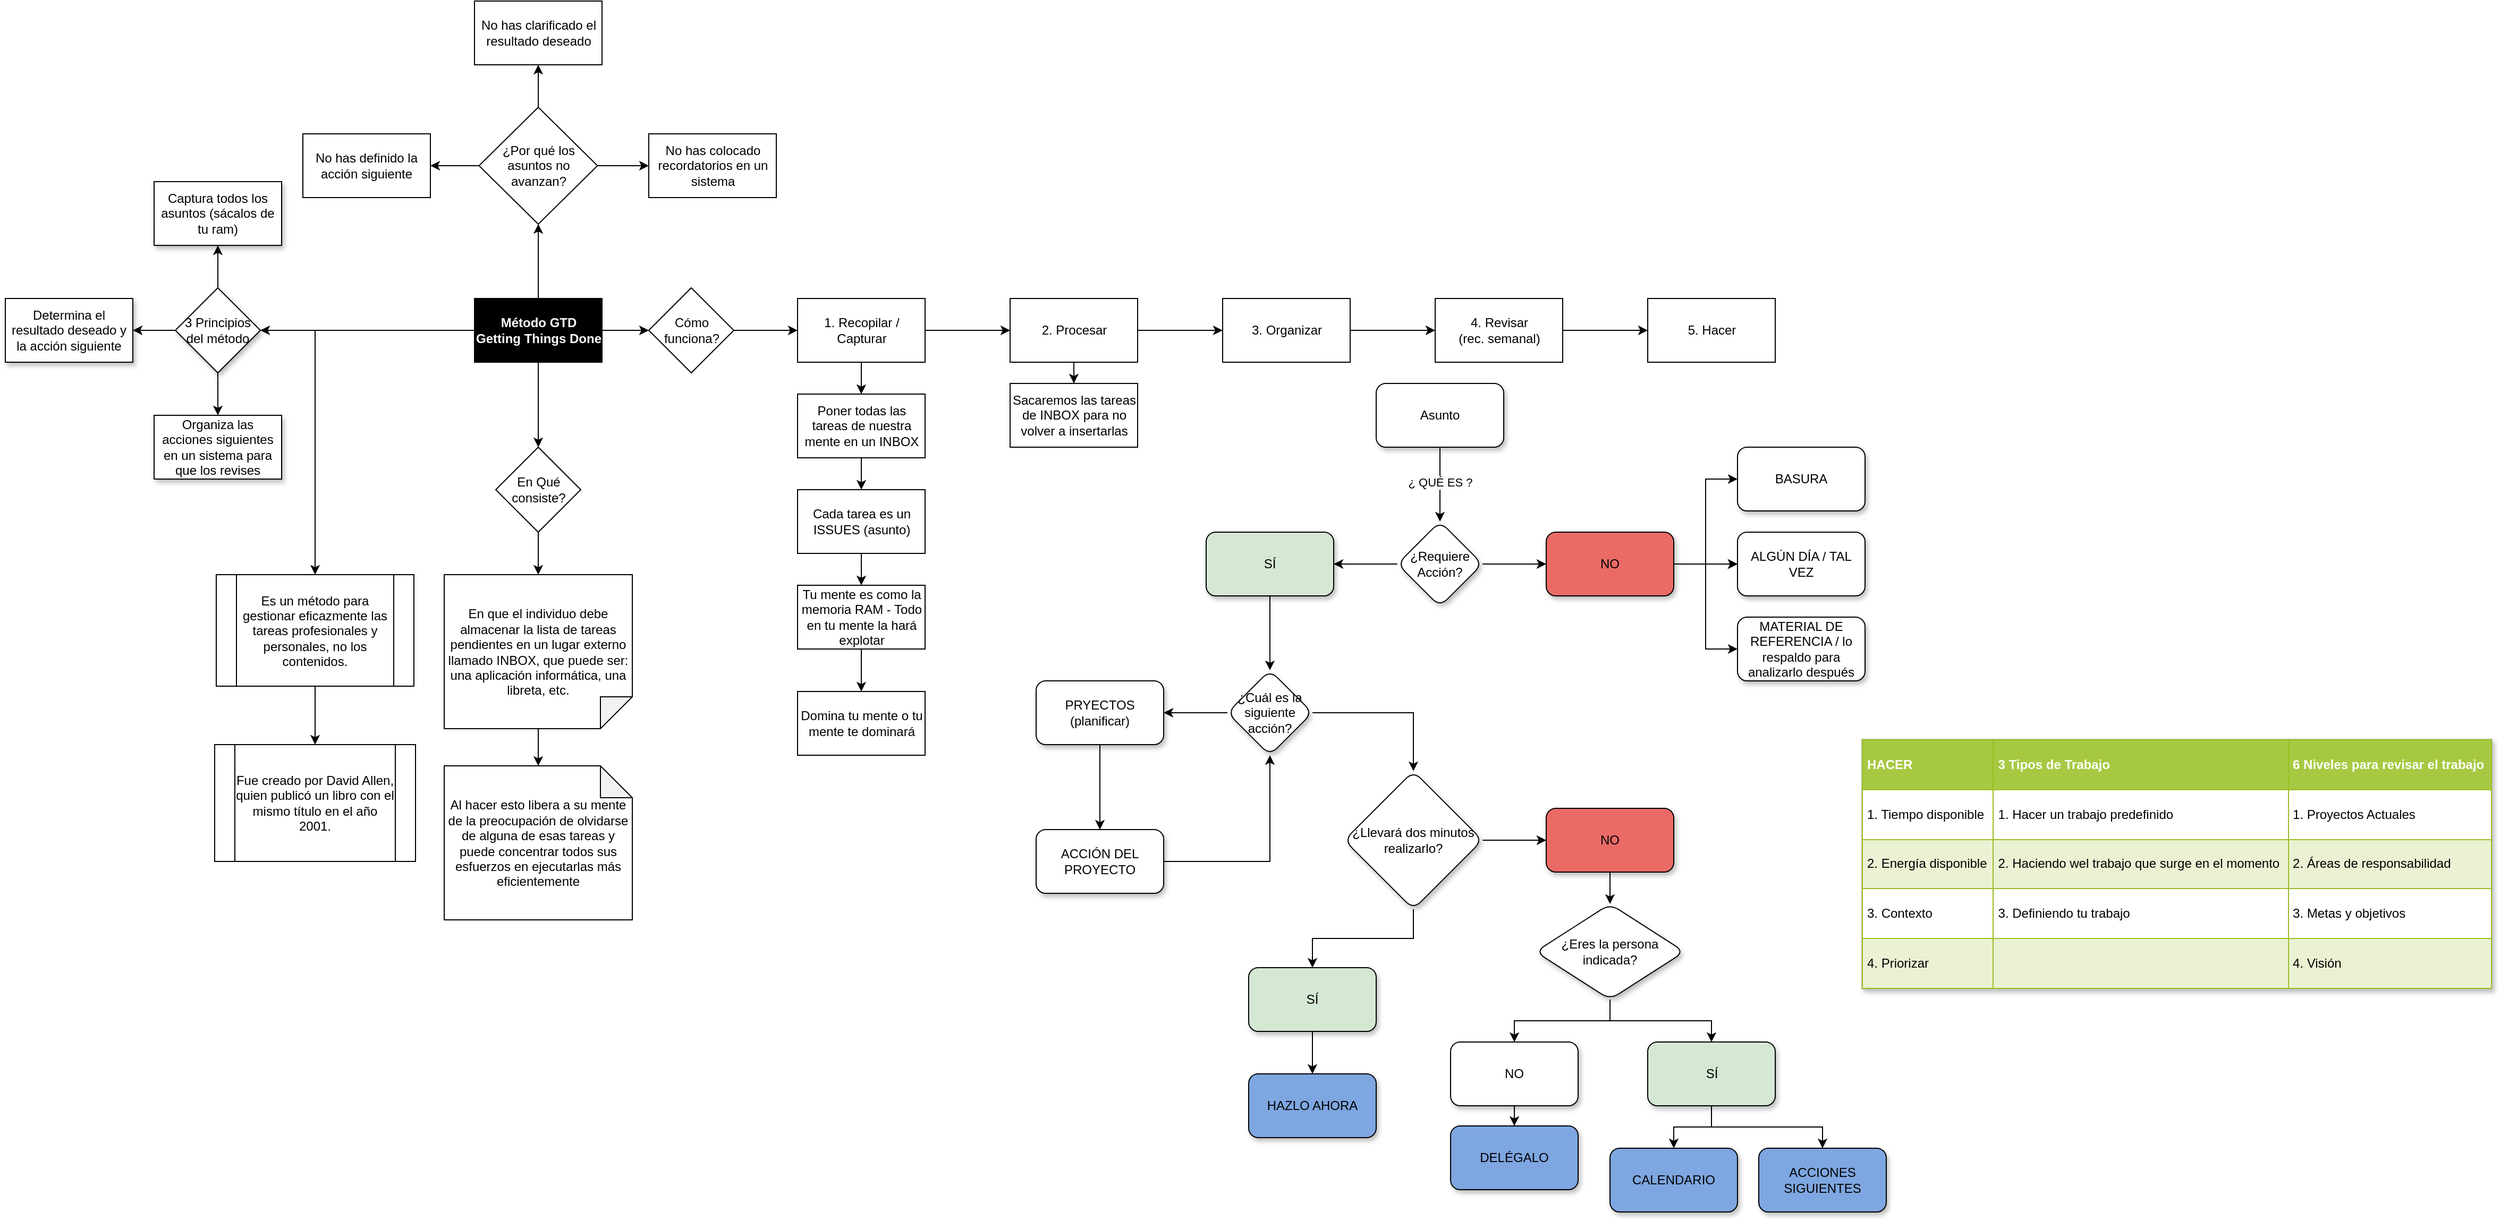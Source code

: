 <mxfile version="13.7.4" type="github">
  <diagram id="kkPH7L_rUx_UOlJifvof" name="Page-1">
    <mxGraphModel dx="2770" dy="1270" grid="1" gridSize="10" guides="1" tooltips="1" connect="1" arrows="1" fold="1" page="1" pageScale="1" pageWidth="827" pageHeight="1169" math="0" shadow="0">
      <root>
        <mxCell id="0" />
        <mxCell id="1" parent="0" />
        <mxCell id="db2Iumnw_9l7NLA8_b3E-5" value="" style="edgeStyle=orthogonalEdgeStyle;rounded=0;orthogonalLoop=1;jettySize=auto;html=1;" parent="1" source="db2Iumnw_9l7NLA8_b3E-1" target="db2Iumnw_9l7NLA8_b3E-4" edge="1">
          <mxGeometry relative="1" as="geometry" />
        </mxCell>
        <mxCell id="db2Iumnw_9l7NLA8_b3E-11" value="" style="edgeStyle=orthogonalEdgeStyle;rounded=0;orthogonalLoop=1;jettySize=auto;html=1;" parent="1" source="db2Iumnw_9l7NLA8_b3E-1" target="db2Iumnw_9l7NLA8_b3E-10" edge="1">
          <mxGeometry relative="1" as="geometry" />
        </mxCell>
        <mxCell id="db2Iumnw_9l7NLA8_b3E-17" value="" style="edgeStyle=orthogonalEdgeStyle;rounded=0;orthogonalLoop=1;jettySize=auto;html=1;" parent="1" source="db2Iumnw_9l7NLA8_b3E-1" target="db2Iumnw_9l7NLA8_b3E-16" edge="1">
          <mxGeometry relative="1" as="geometry" />
        </mxCell>
        <mxCell id="db2Iumnw_9l7NLA8_b3E-39" value="" style="edgeStyle=orthogonalEdgeStyle;rounded=0;orthogonalLoop=1;jettySize=auto;html=1;" parent="1" source="db2Iumnw_9l7NLA8_b3E-1" target="db2Iumnw_9l7NLA8_b3E-38" edge="1">
          <mxGeometry relative="1" as="geometry" />
        </mxCell>
        <mxCell id="db2Iumnw_9l7NLA8_b3E-49" value="" style="edgeStyle=orthogonalEdgeStyle;rounded=0;orthogonalLoop=1;jettySize=auto;html=1;" parent="1" source="db2Iumnw_9l7NLA8_b3E-1" target="db2Iumnw_9l7NLA8_b3E-48" edge="1">
          <mxGeometry relative="1" as="geometry" />
        </mxCell>
        <mxCell id="db2Iumnw_9l7NLA8_b3E-1" value="&lt;span style=&quot;background-color: rgb(0 , 0 , 0)&quot;&gt;&lt;font color=&quot;#ffffff&quot;&gt;&lt;b&gt;Método GTD&lt;br&gt;Getting Things Done&lt;/b&gt;&lt;/font&gt;&lt;/span&gt;" style="rounded=0;whiteSpace=wrap;html=1;fillColor=#000000;" parent="1" vertex="1">
          <mxGeometry x="481.5" y="300" width="120" height="60" as="geometry" />
        </mxCell>
        <mxCell id="db2Iumnw_9l7NLA8_b3E-7" value="" style="edgeStyle=orthogonalEdgeStyle;rounded=0;orthogonalLoop=1;jettySize=auto;html=1;" parent="1" source="db2Iumnw_9l7NLA8_b3E-4" target="db2Iumnw_9l7NLA8_b3E-6" edge="1">
          <mxGeometry relative="1" as="geometry" />
        </mxCell>
        <mxCell id="db2Iumnw_9l7NLA8_b3E-4" value="Es un método para gestionar eficazmente las tareas profesionales y personales, no los contenidos.&lt;br&gt;" style="shape=process;whiteSpace=wrap;html=1;backgroundOutline=1;rounded=0;" parent="1" vertex="1">
          <mxGeometry x="238.5" y="560" width="186" height="105" as="geometry" />
        </mxCell>
        <mxCell id="db2Iumnw_9l7NLA8_b3E-6" value="Fue creado por David Allen, quien publicó un libro con el mismo título en el año 2001." style="shape=process;whiteSpace=wrap;html=1;backgroundOutline=1;rounded=0;" parent="1" vertex="1">
          <mxGeometry x="237" y="720" width="189" height="110" as="geometry" />
        </mxCell>
        <mxCell id="db2Iumnw_9l7NLA8_b3E-13" value="" style="edgeStyle=orthogonalEdgeStyle;rounded=0;orthogonalLoop=1;jettySize=auto;html=1;" parent="1" source="db2Iumnw_9l7NLA8_b3E-10" target="db2Iumnw_9l7NLA8_b3E-12" edge="1">
          <mxGeometry relative="1" as="geometry" />
        </mxCell>
        <mxCell id="db2Iumnw_9l7NLA8_b3E-10" value="En Qué consiste?" style="rhombus;whiteSpace=wrap;html=1;rounded=0;" parent="1" vertex="1">
          <mxGeometry x="501.5" y="440" width="80" height="80" as="geometry" />
        </mxCell>
        <mxCell id="db2Iumnw_9l7NLA8_b3E-15" value="" style="edgeStyle=orthogonalEdgeStyle;rounded=0;orthogonalLoop=1;jettySize=auto;html=1;" parent="1" source="db2Iumnw_9l7NLA8_b3E-12" target="db2Iumnw_9l7NLA8_b3E-14" edge="1">
          <mxGeometry relative="1" as="geometry" />
        </mxCell>
        <mxCell id="db2Iumnw_9l7NLA8_b3E-12" value="En que el individuo debe almacenar la lista de tareas pendientes en un lugar externo llamado INBOX, que puede ser: una aplicación informática, una libreta, etc." style="shape=note;whiteSpace=wrap;html=1;backgroundOutline=1;darkOpacity=0.05;rounded=0;direction=south;" parent="1" vertex="1">
          <mxGeometry x="453" y="560" width="177" height="145" as="geometry" />
        </mxCell>
        <mxCell id="db2Iumnw_9l7NLA8_b3E-14" value="Al hacer esto libera a su mente de la preocupación de olvidarse de alguna de esas tareas y puede concentrar todos sus esfuerzos en ejecutarlas más eficientemente" style="shape=note;whiteSpace=wrap;html=1;backgroundOutline=1;darkOpacity=0.05;rounded=0;" parent="1" vertex="1">
          <mxGeometry x="453" y="740" width="177" height="145" as="geometry" />
        </mxCell>
        <mxCell id="db2Iumnw_9l7NLA8_b3E-19" value="" style="edgeStyle=orthogonalEdgeStyle;rounded=0;orthogonalLoop=1;jettySize=auto;html=1;" parent="1" source="db2Iumnw_9l7NLA8_b3E-16" target="db2Iumnw_9l7NLA8_b3E-18" edge="1">
          <mxGeometry relative="1" as="geometry" />
        </mxCell>
        <mxCell id="db2Iumnw_9l7NLA8_b3E-16" value="Cómo funciona?" style="rhombus;whiteSpace=wrap;html=1;rounded=0;" parent="1" vertex="1">
          <mxGeometry x="645.5" y="290" width="80" height="80" as="geometry" />
        </mxCell>
        <mxCell id="db2Iumnw_9l7NLA8_b3E-21" value="" style="edgeStyle=orthogonalEdgeStyle;rounded=0;orthogonalLoop=1;jettySize=auto;html=1;" parent="1" source="db2Iumnw_9l7NLA8_b3E-18" target="db2Iumnw_9l7NLA8_b3E-20" edge="1">
          <mxGeometry relative="1" as="geometry" />
        </mxCell>
        <mxCell id="db2Iumnw_9l7NLA8_b3E-27" value="" style="edgeStyle=orthogonalEdgeStyle;rounded=0;orthogonalLoop=1;jettySize=auto;html=1;" parent="1" source="db2Iumnw_9l7NLA8_b3E-18" target="db2Iumnw_9l7NLA8_b3E-26" edge="1">
          <mxGeometry relative="1" as="geometry" />
        </mxCell>
        <mxCell id="db2Iumnw_9l7NLA8_b3E-18" value="1. Recopilar / Capturar" style="whiteSpace=wrap;html=1;rounded=0;" parent="1" vertex="1">
          <mxGeometry x="785.5" y="300" width="120" height="60" as="geometry" />
        </mxCell>
        <mxCell id="db2Iumnw_9l7NLA8_b3E-23" value="" style="edgeStyle=orthogonalEdgeStyle;rounded=0;orthogonalLoop=1;jettySize=auto;html=1;" parent="1" source="db2Iumnw_9l7NLA8_b3E-20" target="db2Iumnw_9l7NLA8_b3E-22" edge="1">
          <mxGeometry relative="1" as="geometry" />
        </mxCell>
        <mxCell id="db2Iumnw_9l7NLA8_b3E-29" value="" style="edgeStyle=orthogonalEdgeStyle;rounded=0;orthogonalLoop=1;jettySize=auto;html=1;" parent="1" source="db2Iumnw_9l7NLA8_b3E-20" target="db2Iumnw_9l7NLA8_b3E-28" edge="1">
          <mxGeometry relative="1" as="geometry" />
        </mxCell>
        <mxCell id="db2Iumnw_9l7NLA8_b3E-20" value="2. Procesar" style="whiteSpace=wrap;html=1;rounded=0;" parent="1" vertex="1">
          <mxGeometry x="985.5" y="300" width="120" height="60" as="geometry" />
        </mxCell>
        <mxCell id="db2Iumnw_9l7NLA8_b3E-25" value="" style="edgeStyle=orthogonalEdgeStyle;rounded=0;orthogonalLoop=1;jettySize=auto;html=1;" parent="1" source="db2Iumnw_9l7NLA8_b3E-22" target="db2Iumnw_9l7NLA8_b3E-24" edge="1">
          <mxGeometry relative="1" as="geometry" />
        </mxCell>
        <mxCell id="db2Iumnw_9l7NLA8_b3E-22" value="3. Organizar" style="whiteSpace=wrap;html=1;rounded=0;" parent="1" vertex="1">
          <mxGeometry x="1185.5" y="300" width="120" height="60" as="geometry" />
        </mxCell>
        <mxCell id="db2Iumnw_9l7NLA8_b3E-53" value="" style="edgeStyle=orthogonalEdgeStyle;rounded=0;orthogonalLoop=1;jettySize=auto;html=1;" parent="1" source="db2Iumnw_9l7NLA8_b3E-24" target="db2Iumnw_9l7NLA8_b3E-52" edge="1">
          <mxGeometry relative="1" as="geometry" />
        </mxCell>
        <mxCell id="db2Iumnw_9l7NLA8_b3E-24" value="4. Revisar&lt;br&gt;(rec. semanal)" style="whiteSpace=wrap;html=1;rounded=0;" parent="1" vertex="1">
          <mxGeometry x="1385.5" y="300" width="120" height="60" as="geometry" />
        </mxCell>
        <mxCell id="db2Iumnw_9l7NLA8_b3E-31" value="" style="edgeStyle=orthogonalEdgeStyle;rounded=0;orthogonalLoop=1;jettySize=auto;html=1;" parent="1" source="db2Iumnw_9l7NLA8_b3E-26" target="db2Iumnw_9l7NLA8_b3E-30" edge="1">
          <mxGeometry relative="1" as="geometry" />
        </mxCell>
        <mxCell id="db2Iumnw_9l7NLA8_b3E-26" value="Poner todas las tareas de nuestra mente en un INBOX" style="whiteSpace=wrap;html=1;rounded=0;" parent="1" vertex="1">
          <mxGeometry x="785.5" y="390" width="120" height="60" as="geometry" />
        </mxCell>
        <mxCell id="db2Iumnw_9l7NLA8_b3E-28" value="Sacaremos las tareas de INBOX para no volver a insertarlas" style="whiteSpace=wrap;html=1;rounded=0;" parent="1" vertex="1">
          <mxGeometry x="985.5" y="380" width="120" height="60" as="geometry" />
        </mxCell>
        <mxCell id="db2Iumnw_9l7NLA8_b3E-33" value="" style="edgeStyle=orthogonalEdgeStyle;rounded=0;orthogonalLoop=1;jettySize=auto;html=1;" parent="1" source="db2Iumnw_9l7NLA8_b3E-30" target="db2Iumnw_9l7NLA8_b3E-32" edge="1">
          <mxGeometry relative="1" as="geometry" />
        </mxCell>
        <mxCell id="db2Iumnw_9l7NLA8_b3E-30" value="Cada tarea es un ISSUES (asunto)" style="whiteSpace=wrap;html=1;rounded=0;" parent="1" vertex="1">
          <mxGeometry x="785.5" y="480" width="120" height="60" as="geometry" />
        </mxCell>
        <mxCell id="db2Iumnw_9l7NLA8_b3E-35" value="" style="edgeStyle=orthogonalEdgeStyle;rounded=0;orthogonalLoop=1;jettySize=auto;html=1;" parent="1" source="db2Iumnw_9l7NLA8_b3E-32" target="db2Iumnw_9l7NLA8_b3E-34" edge="1">
          <mxGeometry relative="1" as="geometry" />
        </mxCell>
        <mxCell id="db2Iumnw_9l7NLA8_b3E-32" value="Tu mente es como la memoria RAM - Todo en tu mente la hará explotar" style="whiteSpace=wrap;html=1;rounded=0;" parent="1" vertex="1">
          <mxGeometry x="785.5" y="570" width="120" height="60" as="geometry" />
        </mxCell>
        <mxCell id="db2Iumnw_9l7NLA8_b3E-34" value="Domina tu mente o tu mente te dominará" style="whiteSpace=wrap;html=1;rounded=0;" parent="1" vertex="1">
          <mxGeometry x="785.5" y="670" width="120" height="60" as="geometry" />
        </mxCell>
        <mxCell id="db2Iumnw_9l7NLA8_b3E-41" value="" style="edgeStyle=orthogonalEdgeStyle;rounded=0;orthogonalLoop=1;jettySize=auto;html=1;" parent="1" source="db2Iumnw_9l7NLA8_b3E-38" target="db2Iumnw_9l7NLA8_b3E-40" edge="1">
          <mxGeometry relative="1" as="geometry" />
        </mxCell>
        <mxCell id="db2Iumnw_9l7NLA8_b3E-43" value="" style="edgeStyle=orthogonalEdgeStyle;rounded=0;orthogonalLoop=1;jettySize=auto;html=1;" parent="1" source="db2Iumnw_9l7NLA8_b3E-38" target="db2Iumnw_9l7NLA8_b3E-42" edge="1">
          <mxGeometry relative="1" as="geometry" />
        </mxCell>
        <mxCell id="db2Iumnw_9l7NLA8_b3E-47" value="" style="edgeStyle=orthogonalEdgeStyle;rounded=0;orthogonalLoop=1;jettySize=auto;html=1;" parent="1" source="db2Iumnw_9l7NLA8_b3E-38" target="db2Iumnw_9l7NLA8_b3E-46" edge="1">
          <mxGeometry relative="1" as="geometry" />
        </mxCell>
        <mxCell id="db2Iumnw_9l7NLA8_b3E-38" value="¿Por qué los asuntos no avanzan?" style="rhombus;whiteSpace=wrap;html=1;rounded=0;" parent="1" vertex="1">
          <mxGeometry x="485.75" y="120" width="111.5" height="110" as="geometry" />
        </mxCell>
        <mxCell id="db2Iumnw_9l7NLA8_b3E-40" value="No has clarificado el resultado deseado" style="whiteSpace=wrap;html=1;rounded=0;" parent="1" vertex="1">
          <mxGeometry x="481.5" y="20" width="120" height="60" as="geometry" />
        </mxCell>
        <mxCell id="db2Iumnw_9l7NLA8_b3E-42" value="No has definido la acción siguiente" style="whiteSpace=wrap;html=1;rounded=0;" parent="1" vertex="1">
          <mxGeometry x="320" y="145" width="120" height="60" as="geometry" />
        </mxCell>
        <mxCell id="db2Iumnw_9l7NLA8_b3E-46" value="No has colocado recordatorios en un sistema" style="whiteSpace=wrap;html=1;rounded=0;" parent="1" vertex="1">
          <mxGeometry x="645.5" y="145" width="120" height="60" as="geometry" />
        </mxCell>
        <mxCell id="db2Iumnw_9l7NLA8_b3E-51" value="" style="edgeStyle=orthogonalEdgeStyle;rounded=0;orthogonalLoop=1;jettySize=auto;html=1;" parent="1" source="db2Iumnw_9l7NLA8_b3E-48" target="db2Iumnw_9l7NLA8_b3E-50" edge="1">
          <mxGeometry relative="1" as="geometry" />
        </mxCell>
        <mxCell id="db2Iumnw_9l7NLA8_b3E-55" value="" style="edgeStyle=orthogonalEdgeStyle;rounded=0;orthogonalLoop=1;jettySize=auto;html=1;" parent="1" source="db2Iumnw_9l7NLA8_b3E-48" target="db2Iumnw_9l7NLA8_b3E-54" edge="1">
          <mxGeometry relative="1" as="geometry" />
        </mxCell>
        <mxCell id="db2Iumnw_9l7NLA8_b3E-57" value="" style="edgeStyle=orthogonalEdgeStyle;rounded=0;orthogonalLoop=1;jettySize=auto;html=1;" parent="1" source="db2Iumnw_9l7NLA8_b3E-48" target="db2Iumnw_9l7NLA8_b3E-56" edge="1">
          <mxGeometry relative="1" as="geometry" />
        </mxCell>
        <mxCell id="db2Iumnw_9l7NLA8_b3E-48" value="3 Principios del método" style="rhombus;whiteSpace=wrap;html=1;rounded=0;fillColor=#FFFFFF;shadow=1;" parent="1" vertex="1">
          <mxGeometry x="200" y="290" width="80" height="80" as="geometry" />
        </mxCell>
        <mxCell id="db2Iumnw_9l7NLA8_b3E-50" value="Captura todos los asuntos (sácalos de tu ram)" style="whiteSpace=wrap;html=1;rounded=0;shadow=1;fillColor=#FFFFFF;" parent="1" vertex="1">
          <mxGeometry x="180" y="190" width="120" height="60" as="geometry" />
        </mxCell>
        <mxCell id="db2Iumnw_9l7NLA8_b3E-52" value="5. Hacer" style="whiteSpace=wrap;html=1;rounded=0;" parent="1" vertex="1">
          <mxGeometry x="1585.5" y="300" width="120" height="60" as="geometry" />
        </mxCell>
        <mxCell id="db2Iumnw_9l7NLA8_b3E-54" value="Determina el resultado deseado y la acción siguiente" style="whiteSpace=wrap;html=1;rounded=0;shadow=1;fillColor=#FFFFFF;" parent="1" vertex="1">
          <mxGeometry x="40" y="300" width="120" height="60" as="geometry" />
        </mxCell>
        <mxCell id="db2Iumnw_9l7NLA8_b3E-56" value="Organiza las acciones siguientes en un sistema para que los revises" style="whiteSpace=wrap;html=1;rounded=0;shadow=1;fillColor=#FFFFFF;" parent="1" vertex="1">
          <mxGeometry x="180" y="410" width="120" height="60" as="geometry" />
        </mxCell>
        <mxCell id="db2Iumnw_9l7NLA8_b3E-62" value="" style="edgeStyle=orthogonalEdgeStyle;rounded=0;orthogonalLoop=1;jettySize=auto;html=1;" parent="1" source="db2Iumnw_9l7NLA8_b3E-58" target="db2Iumnw_9l7NLA8_b3E-61" edge="1">
          <mxGeometry relative="1" as="geometry" />
        </mxCell>
        <mxCell id="db2Iumnw_9l7NLA8_b3E-63" value="¿ QUÉ ES ?" style="edgeLabel;html=1;align=center;verticalAlign=middle;resizable=0;points=[];" parent="db2Iumnw_9l7NLA8_b3E-62" vertex="1" connectable="0">
          <mxGeometry x="-0.281" relative="1" as="geometry">
            <mxPoint y="7.5" as="offset" />
          </mxGeometry>
        </mxCell>
        <mxCell id="db2Iumnw_9l7NLA8_b3E-58" value="Asunto" style="rounded=1;whiteSpace=wrap;html=1;shadow=1;fillColor=#FFFFFF;" parent="1" vertex="1">
          <mxGeometry x="1330" y="380" width="120" height="60" as="geometry" />
        </mxCell>
        <mxCell id="db2Iumnw_9l7NLA8_b3E-65" value="" style="edgeStyle=orthogonalEdgeStyle;rounded=0;orthogonalLoop=1;jettySize=auto;html=1;" parent="1" source="db2Iumnw_9l7NLA8_b3E-61" target="db2Iumnw_9l7NLA8_b3E-64" edge="1">
          <mxGeometry relative="1" as="geometry" />
        </mxCell>
        <mxCell id="db2Iumnw_9l7NLA8_b3E-67" value="" style="edgeStyle=orthogonalEdgeStyle;rounded=0;orthogonalLoop=1;jettySize=auto;html=1;" parent="1" source="db2Iumnw_9l7NLA8_b3E-61" target="db2Iumnw_9l7NLA8_b3E-66" edge="1">
          <mxGeometry relative="1" as="geometry" />
        </mxCell>
        <mxCell id="db2Iumnw_9l7NLA8_b3E-61" value="¿Requiere Acción?" style="rhombus;whiteSpace=wrap;html=1;rounded=1;shadow=1;fillColor=#FFFFFF;" parent="1" vertex="1">
          <mxGeometry x="1350" y="510" width="80" height="80" as="geometry" />
        </mxCell>
        <mxCell id="db2Iumnw_9l7NLA8_b3E-77" value="" style="edgeStyle=orthogonalEdgeStyle;rounded=0;orthogonalLoop=1;jettySize=auto;html=1;" parent="1" source="db2Iumnw_9l7NLA8_b3E-64" target="db2Iumnw_9l7NLA8_b3E-76" edge="1">
          <mxGeometry relative="1" as="geometry" />
        </mxCell>
        <mxCell id="db2Iumnw_9l7NLA8_b3E-64" value="SÍ" style="whiteSpace=wrap;html=1;rounded=1;shadow=1;fillColor=#D5E8D4;" parent="1" vertex="1">
          <mxGeometry x="1170" y="520" width="120" height="60" as="geometry" />
        </mxCell>
        <mxCell id="db2Iumnw_9l7NLA8_b3E-69" value="" style="edgeStyle=orthogonalEdgeStyle;rounded=0;orthogonalLoop=1;jettySize=auto;html=1;" parent="1" source="db2Iumnw_9l7NLA8_b3E-66" target="db2Iumnw_9l7NLA8_b3E-68" edge="1">
          <mxGeometry relative="1" as="geometry" />
        </mxCell>
        <mxCell id="db2Iumnw_9l7NLA8_b3E-70" value="" style="edgeStyle=orthogonalEdgeStyle;rounded=0;orthogonalLoop=1;jettySize=auto;html=1;" parent="1" source="db2Iumnw_9l7NLA8_b3E-66" target="db2Iumnw_9l7NLA8_b3E-68" edge="1">
          <mxGeometry relative="1" as="geometry" />
        </mxCell>
        <mxCell id="db2Iumnw_9l7NLA8_b3E-75" style="edgeStyle=orthogonalEdgeStyle;rounded=0;orthogonalLoop=1;jettySize=auto;html=1;entryX=0;entryY=0.5;entryDx=0;entryDy=0;" parent="1" source="db2Iumnw_9l7NLA8_b3E-66" target="db2Iumnw_9l7NLA8_b3E-74" edge="1">
          <mxGeometry relative="1" as="geometry" />
        </mxCell>
        <mxCell id="db2Iumnw_9l7NLA8_b3E-66" value="NO" style="whiteSpace=wrap;html=1;rounded=1;shadow=1;fillColor=#EA6B66;" parent="1" vertex="1">
          <mxGeometry x="1490" y="520" width="120" height="60" as="geometry" />
        </mxCell>
        <mxCell id="db2Iumnw_9l7NLA8_b3E-73" value="" style="edgeStyle=orthogonalEdgeStyle;rounded=0;orthogonalLoop=1;jettySize=auto;html=1;exitX=1;exitY=0.5;exitDx=0;exitDy=0;" parent="1" source="db2Iumnw_9l7NLA8_b3E-66" target="db2Iumnw_9l7NLA8_b3E-71" edge="1">
          <mxGeometry relative="1" as="geometry">
            <Array as="points">
              <mxPoint x="1640" y="550" />
              <mxPoint x="1640" y="470" />
            </Array>
          </mxGeometry>
        </mxCell>
        <mxCell id="db2Iumnw_9l7NLA8_b3E-68" value="ALGÚN DÍA / TAL VEZ" style="whiteSpace=wrap;html=1;rounded=1;shadow=1;fillColor=#FFFFFF;" parent="1" vertex="1">
          <mxGeometry x="1670" y="520" width="120" height="60" as="geometry" />
        </mxCell>
        <mxCell id="db2Iumnw_9l7NLA8_b3E-71" value="BASURA" style="whiteSpace=wrap;html=1;rounded=1;shadow=1;fillColor=#FFFFFF;" parent="1" vertex="1">
          <mxGeometry x="1670" y="440" width="120" height="60" as="geometry" />
        </mxCell>
        <mxCell id="db2Iumnw_9l7NLA8_b3E-74" value="MATERIAL DE REFERENCIA / lo respaldo para analizarlo después" style="whiteSpace=wrap;html=1;rounded=1;shadow=1;fillColor=#FFFFFF;" parent="1" vertex="1">
          <mxGeometry x="1670" y="600" width="120" height="60" as="geometry" />
        </mxCell>
        <mxCell id="db2Iumnw_9l7NLA8_b3E-79" value="" style="edgeStyle=orthogonalEdgeStyle;rounded=0;orthogonalLoop=1;jettySize=auto;html=1;" parent="1" source="db2Iumnw_9l7NLA8_b3E-76" target="db2Iumnw_9l7NLA8_b3E-78" edge="1">
          <mxGeometry relative="1" as="geometry" />
        </mxCell>
        <mxCell id="db2Iumnw_9l7NLA8_b3E-84" value="" style="edgeStyle=orthogonalEdgeStyle;rounded=0;orthogonalLoop=1;jettySize=auto;html=1;" parent="1" source="db2Iumnw_9l7NLA8_b3E-76" target="db2Iumnw_9l7NLA8_b3E-83" edge="1">
          <mxGeometry relative="1" as="geometry" />
        </mxCell>
        <mxCell id="db2Iumnw_9l7NLA8_b3E-76" value="¿Cuál es la siguiente acción?" style="rhombus;whiteSpace=wrap;html=1;rounded=1;shadow=1;fillColor=#FFFFFF;" parent="1" vertex="1">
          <mxGeometry x="1190" y="650" width="80" height="80" as="geometry" />
        </mxCell>
        <mxCell id="db2Iumnw_9l7NLA8_b3E-81" value="" style="edgeStyle=orthogonalEdgeStyle;rounded=0;orthogonalLoop=1;jettySize=auto;html=1;" parent="1" source="db2Iumnw_9l7NLA8_b3E-78" target="db2Iumnw_9l7NLA8_b3E-80" edge="1">
          <mxGeometry relative="1" as="geometry" />
        </mxCell>
        <mxCell id="db2Iumnw_9l7NLA8_b3E-78" value="PRYECTOS (planificar)" style="whiteSpace=wrap;html=1;rounded=1;shadow=1;fillColor=#FFFFFF;" parent="1" vertex="1">
          <mxGeometry x="1010" y="660" width="120" height="60" as="geometry" />
        </mxCell>
        <mxCell id="db2Iumnw_9l7NLA8_b3E-82" style="edgeStyle=orthogonalEdgeStyle;rounded=0;orthogonalLoop=1;jettySize=auto;html=1;" parent="1" source="db2Iumnw_9l7NLA8_b3E-80" target="db2Iumnw_9l7NLA8_b3E-76" edge="1">
          <mxGeometry relative="1" as="geometry" />
        </mxCell>
        <mxCell id="db2Iumnw_9l7NLA8_b3E-80" value="ACCIÓN DEL PROYECTO" style="whiteSpace=wrap;html=1;rounded=1;shadow=1;fillColor=#FFFFFF;" parent="1" vertex="1">
          <mxGeometry x="1010" y="800" width="120" height="60" as="geometry" />
        </mxCell>
        <mxCell id="db2Iumnw_9l7NLA8_b3E-86" value="" style="edgeStyle=orthogonalEdgeStyle;rounded=0;orthogonalLoop=1;jettySize=auto;html=1;" parent="1" source="db2Iumnw_9l7NLA8_b3E-83" target="db2Iumnw_9l7NLA8_b3E-85" edge="1">
          <mxGeometry relative="1" as="geometry" />
        </mxCell>
        <mxCell id="db2Iumnw_9l7NLA8_b3E-88" value="" style="edgeStyle=orthogonalEdgeStyle;rounded=0;orthogonalLoop=1;jettySize=auto;html=1;" parent="1" source="db2Iumnw_9l7NLA8_b3E-83" target="db2Iumnw_9l7NLA8_b3E-87" edge="1">
          <mxGeometry relative="1" as="geometry" />
        </mxCell>
        <mxCell id="db2Iumnw_9l7NLA8_b3E-83" value="¿Llevará dos minutos realizarlo?" style="rhombus;whiteSpace=wrap;html=1;rounded=1;shadow=1;fillColor=#FFFFFF;" parent="1" vertex="1">
          <mxGeometry x="1300" y="745" width="130" height="130" as="geometry" />
        </mxCell>
        <mxCell id="db2Iumnw_9l7NLA8_b3E-90" value="" style="edgeStyle=orthogonalEdgeStyle;rounded=0;orthogonalLoop=1;jettySize=auto;html=1;" parent="1" source="db2Iumnw_9l7NLA8_b3E-85" target="db2Iumnw_9l7NLA8_b3E-89" edge="1">
          <mxGeometry relative="1" as="geometry" />
        </mxCell>
        <mxCell id="db2Iumnw_9l7NLA8_b3E-85" value="SÍ" style="whiteSpace=wrap;html=1;rounded=1;shadow=1;fillColor=#D5E8D4;" parent="1" vertex="1">
          <mxGeometry x="1210" y="930" width="120" height="60" as="geometry" />
        </mxCell>
        <mxCell id="db2Iumnw_9l7NLA8_b3E-92" value="" style="edgeStyle=orthogonalEdgeStyle;rounded=0;orthogonalLoop=1;jettySize=auto;html=1;" parent="1" source="db2Iumnw_9l7NLA8_b3E-87" target="db2Iumnw_9l7NLA8_b3E-91" edge="1">
          <mxGeometry relative="1" as="geometry" />
        </mxCell>
        <mxCell id="db2Iumnw_9l7NLA8_b3E-87" value="NO" style="whiteSpace=wrap;html=1;rounded=1;shadow=1;fillColor=#EA6B66;" parent="1" vertex="1">
          <mxGeometry x="1490" y="780" width="120" height="60" as="geometry" />
        </mxCell>
        <mxCell id="db2Iumnw_9l7NLA8_b3E-89" value="HAZLO AHORA" style="whiteSpace=wrap;html=1;rounded=1;shadow=1;fillColor=#7EA6E0;" parent="1" vertex="1">
          <mxGeometry x="1210" y="1030" width="120" height="60" as="geometry" />
        </mxCell>
        <mxCell id="db2Iumnw_9l7NLA8_b3E-96" value="" style="edgeStyle=orthogonalEdgeStyle;rounded=0;orthogonalLoop=1;jettySize=auto;html=1;" parent="1" source="db2Iumnw_9l7NLA8_b3E-91" target="db2Iumnw_9l7NLA8_b3E-95" edge="1">
          <mxGeometry relative="1" as="geometry" />
        </mxCell>
        <mxCell id="db2Iumnw_9l7NLA8_b3E-100" value="" style="edgeStyle=orthogonalEdgeStyle;rounded=0;orthogonalLoop=1;jettySize=auto;html=1;" parent="1" source="db2Iumnw_9l7NLA8_b3E-91" target="db2Iumnw_9l7NLA8_b3E-99" edge="1">
          <mxGeometry relative="1" as="geometry" />
        </mxCell>
        <mxCell id="db2Iumnw_9l7NLA8_b3E-91" value="¿Eres la persona indicada?" style="rhombus;whiteSpace=wrap;html=1;rounded=1;shadow=1;fillColor=#FFFFFF;" parent="1" vertex="1">
          <mxGeometry x="1480" y="870" width="140" height="90" as="geometry" />
        </mxCell>
        <mxCell id="db2Iumnw_9l7NLA8_b3E-98" value="" style="edgeStyle=orthogonalEdgeStyle;rounded=0;orthogonalLoop=1;jettySize=auto;html=1;" parent="1" source="db2Iumnw_9l7NLA8_b3E-95" target="db2Iumnw_9l7NLA8_b3E-97" edge="1">
          <mxGeometry relative="1" as="geometry" />
        </mxCell>
        <mxCell id="db2Iumnw_9l7NLA8_b3E-95" value="NO" style="whiteSpace=wrap;html=1;rounded=1;shadow=1;fillColor=#FFFFFF;" parent="1" vertex="1">
          <mxGeometry x="1400" y="1000" width="120" height="60" as="geometry" />
        </mxCell>
        <mxCell id="db2Iumnw_9l7NLA8_b3E-97" value="DELÉGALO" style="whiteSpace=wrap;html=1;rounded=1;shadow=1;fillColor=#7EA6E0;" parent="1" vertex="1">
          <mxGeometry x="1400" y="1079" width="120" height="60" as="geometry" />
        </mxCell>
        <mxCell id="db2Iumnw_9l7NLA8_b3E-102" value="" style="edgeStyle=orthogonalEdgeStyle;rounded=0;orthogonalLoop=1;jettySize=auto;html=1;" parent="1" source="db2Iumnw_9l7NLA8_b3E-99" target="db2Iumnw_9l7NLA8_b3E-101" edge="1">
          <mxGeometry relative="1" as="geometry" />
        </mxCell>
        <mxCell id="db2Iumnw_9l7NLA8_b3E-104" value="" style="edgeStyle=orthogonalEdgeStyle;rounded=0;orthogonalLoop=1;jettySize=auto;html=1;" parent="1" source="db2Iumnw_9l7NLA8_b3E-99" target="db2Iumnw_9l7NLA8_b3E-103" edge="1">
          <mxGeometry relative="1" as="geometry" />
        </mxCell>
        <mxCell id="db2Iumnw_9l7NLA8_b3E-99" value="SÍ" style="whiteSpace=wrap;html=1;rounded=1;shadow=1;fillColor=#D5E8D4;" parent="1" vertex="1">
          <mxGeometry x="1585.5" y="1000" width="120" height="60" as="geometry" />
        </mxCell>
        <mxCell id="db2Iumnw_9l7NLA8_b3E-101" value="CALENDARIO" style="whiteSpace=wrap;html=1;rounded=1;shadow=1;fillColor=#7EA6E0;" parent="1" vertex="1">
          <mxGeometry x="1550" y="1100" width="120" height="60" as="geometry" />
        </mxCell>
        <mxCell id="db2Iumnw_9l7NLA8_b3E-103" value="ACCIONES SIGUIENTES" style="whiteSpace=wrap;html=1;rounded=1;shadow=1;fillColor=#7EA6E0;" parent="1" vertex="1">
          <mxGeometry x="1690" y="1100" width="120" height="60" as="geometry" />
        </mxCell>
        <mxCell id="db2Iumnw_9l7NLA8_b3E-106" value="&lt;table border=&quot;1&quot; width=&quot;100%&quot; cellpadding=&quot;4&quot; style=&quot;width: 100% ; height: 100% ; border-collapse: collapse&quot;&gt;&lt;tbody&gt;&lt;tr style=&quot;background-color: #a7c942 ; color: #ffffff ; border: 1px solid #98bf21&quot;&gt;&lt;th align=&quot;left&quot;&gt;HACER&lt;/th&gt;&lt;th align=&quot;left&quot;&gt;3 Tipos de Trabajo&lt;/th&gt;&lt;th align=&quot;left&quot;&gt;6 Niveles para revisar el trabajo&lt;/th&gt;&lt;/tr&gt;&lt;tr style=&quot;border: 1px solid #98bf21&quot;&gt;&lt;td&gt;1. Tiempo disponible&lt;/td&gt;&lt;td&gt;1. Hacer un trabajo predefinido&lt;/td&gt;&lt;td&gt;1. Proyectos Actuales&lt;/td&gt;&lt;/tr&gt;&lt;tr style=&quot;background-color: #eaf2d3 ; border: 1px solid #98bf21&quot;&gt;&lt;td&gt;2. Energía disponible&lt;/td&gt;&lt;td&gt;2. Haciendo wel trabajo que surge en el momento&lt;/td&gt;&lt;td&gt;2. Áreas de responsabilidad&lt;/td&gt;&lt;/tr&gt;&lt;tr style=&quot;border: 1px solid #98bf21&quot;&gt;&lt;td&gt;3. Contexto&lt;/td&gt;&lt;td&gt;3. Definiendo tu trabajo&lt;/td&gt;&lt;td&gt;3. Metas y objetivos&lt;/td&gt;&lt;/tr&gt;&lt;tr style=&quot;background-color: #eaf2d3 ; border: 1px solid #98bf21&quot;&gt;&lt;td&gt;4. Priorizar&lt;/td&gt;&lt;td&gt;&lt;/td&gt;&lt;td&gt;4. Visión&lt;/td&gt;&lt;/tr&gt;&lt;/tbody&gt;&lt;/table&gt;" style="text;html=1;strokeColor=#c0c0c0;fillColor=#ffffff;overflow=fill;rounded=0;shadow=1;" parent="1" vertex="1">
          <mxGeometry x="1787" y="715" width="593" height="235" as="geometry" />
        </mxCell>
      </root>
    </mxGraphModel>
  </diagram>
</mxfile>
